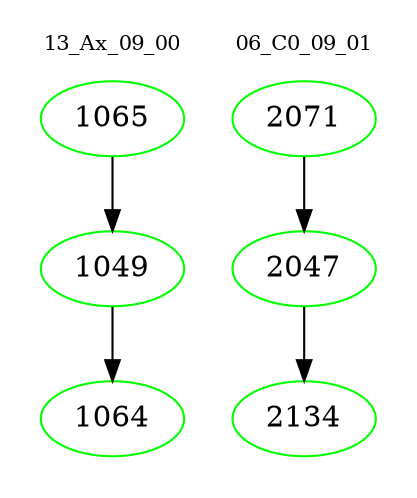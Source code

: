 digraph{
subgraph cluster_0 {
color = white
label = "13_Ax_09_00";
fontsize=10;
T0_1065 [label="1065", color="green"]
T0_1065 -> T0_1049 [color="black"]
T0_1049 [label="1049", color="green"]
T0_1049 -> T0_1064 [color="black"]
T0_1064 [label="1064", color="green"]
}
subgraph cluster_1 {
color = white
label = "06_C0_09_01";
fontsize=10;
T1_2071 [label="2071", color="green"]
T1_2071 -> T1_2047 [color="black"]
T1_2047 [label="2047", color="green"]
T1_2047 -> T1_2134 [color="black"]
T1_2134 [label="2134", color="green"]
}
}
